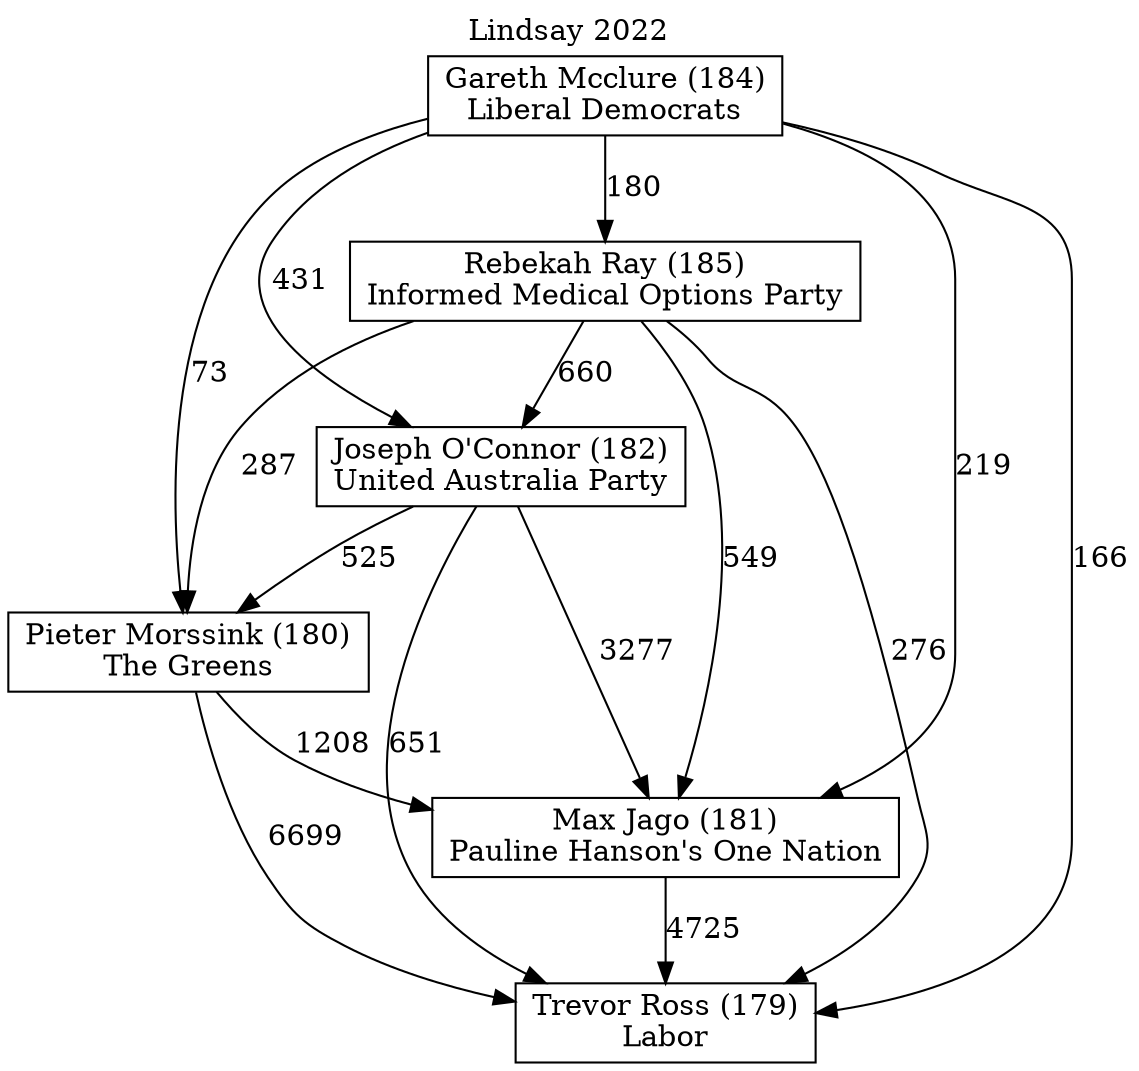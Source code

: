 // House preference flow
digraph "Trevor Ross (179)_Lindsay_2022" {
	graph [label="Lindsay 2022" labelloc=t mclimit=10]
	node [shape=box]
	"Rebekah Ray (185)" [label="Rebekah Ray (185)
Informed Medical Options Party"]
	"Pieter Morssink (180)" [label="Pieter Morssink (180)
The Greens"]
	"Trevor Ross (179)" [label="Trevor Ross (179)
Labor"]
	"Joseph O'Connor (182)" [label="Joseph O'Connor (182)
United Australia Party"]
	"Max Jago (181)" [label="Max Jago (181)
Pauline Hanson's One Nation"]
	"Gareth Mcclure (184)" [label="Gareth Mcclure (184)
Liberal Democrats"]
	"Gareth Mcclure (184)" -> "Pieter Morssink (180)" [label=73]
	"Rebekah Ray (185)" -> "Trevor Ross (179)" [label=276]
	"Rebekah Ray (185)" -> "Max Jago (181)" [label=549]
	"Gareth Mcclure (184)" -> "Trevor Ross (179)" [label=166]
	"Max Jago (181)" -> "Trevor Ross (179)" [label=4725]
	"Gareth Mcclure (184)" -> "Joseph O'Connor (182)" [label=431]
	"Pieter Morssink (180)" -> "Max Jago (181)" [label=1208]
	"Gareth Mcclure (184)" -> "Rebekah Ray (185)" [label=180]
	"Joseph O'Connor (182)" -> "Pieter Morssink (180)" [label=525]
	"Joseph O'Connor (182)" -> "Trevor Ross (179)" [label=651]
	"Rebekah Ray (185)" -> "Pieter Morssink (180)" [label=287]
	"Gareth Mcclure (184)" -> "Max Jago (181)" [label=219]
	"Pieter Morssink (180)" -> "Trevor Ross (179)" [label=6699]
	"Joseph O'Connor (182)" -> "Max Jago (181)" [label=3277]
	"Rebekah Ray (185)" -> "Joseph O'Connor (182)" [label=660]
}
